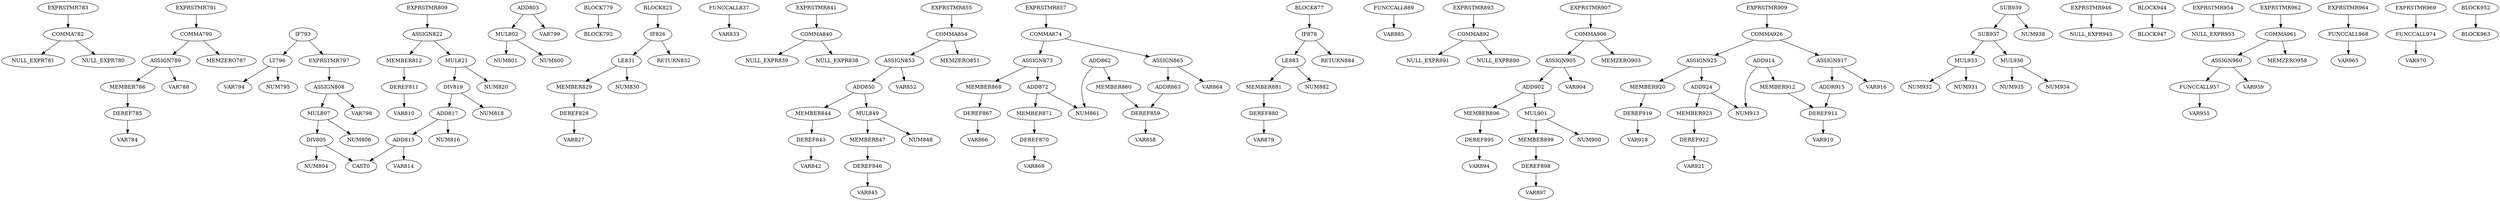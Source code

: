 digraph A { 
COMMA782 -> NULL_EXPR781
COMMA782 -> NULL_EXPR780
EXPRSTMR783 -> COMMA782
DEREF785 -> VAR784
MEMBER786 -> DEREF785
ASSIGN789 -> MEMBER786
ASSIGN789 -> VAR788
COMMA790 -> ASSIGN789
COMMA790 -> MEMZERO787
EXPRSTMR791 -> COMMA790
LT796 -> VAR794
LT796 -> NUM795
IF793 -> LT796
MUL802 -> NUM801
MUL802 -> NUM800
ADD803 -> MUL802
ADD803 -> VAR799
DIV805 -> NUM804
DIV805 -> CAST0
MUL807 -> NUM806
MUL807 -> DIV805
ASSIGN808 -> MUL807
ASSIGN808 -> VAR798
EXPRSTMR797 -> ASSIGN808
IF793 -> EXPRSTMR797
DEREF811 -> VAR810
MEMBER812 -> DEREF811
ADD815 -> VAR814
ADD815 -> CAST0
ADD817 -> NUM816
ADD817 -> ADD815
DIV819 -> NUM818
DIV819 -> ADD817
MUL821 -> NUM820
MUL821 -> DIV819
ASSIGN822 -> MUL821
ASSIGN822 -> MEMBER812
EXPRSTMR809 -> ASSIGN822
BLOCK779 -> BLOCK792
DEREF828 -> VAR827
MEMBER829 -> DEREF828
LE831 -> MEMBER829
LE831 -> NUM830
IF826 -> LE831
FUNCCALL837 -> VAR833
IF826 -> RETURN832
COMMA840 -> NULL_EXPR839
COMMA840 -> NULL_EXPR838
EXPRSTMR841 -> COMMA840
DEREF843 -> VAR842
MEMBER844 -> DEREF843
DEREF846 -> VAR845
MEMBER847 -> DEREF846
MUL849 -> NUM848
MUL849 -> MEMBER847
ADD850 -> MUL849
ADD850 -> MEMBER844
ASSIGN853 -> ADD850
ASSIGN853 -> VAR852
COMMA854 -> ASSIGN853
COMMA854 -> MEMZERO851
EXPRSTMR855 -> COMMA854
DEREF859 -> VAR858
MEMBER860 -> DEREF859
ADD862 -> NUM861
ADD862 -> MEMBER860
ADDR863 -> DEREF859
ASSIGN865 -> ADDR863
ASSIGN865 -> VAR864
DEREF867 -> VAR866
MEMBER868 -> DEREF867
DEREF870 -> VAR869
MEMBER871 -> DEREF870
ADD872 -> NUM861
ADD872 -> MEMBER871
ASSIGN873 -> ADD872
ASSIGN873 -> MEMBER868
COMMA874 -> ASSIGN873
COMMA874 -> ASSIGN865
EXPRSTMR857 -> COMMA874
BLOCK825 -> IF826
DEREF880 -> VAR879
MEMBER881 -> DEREF880
LE883 -> MEMBER881
LE883 -> NUM882
IF878 -> LE883
FUNCCALL889 -> VAR885
IF878 -> RETURN884
COMMA892 -> NULL_EXPR891
COMMA892 -> NULL_EXPR890
EXPRSTMR893 -> COMMA892
DEREF895 -> VAR894
MEMBER896 -> DEREF895
DEREF898 -> VAR897
MEMBER899 -> DEREF898
MUL901 -> NUM900
MUL901 -> MEMBER899
ADD902 -> MUL901
ADD902 -> MEMBER896
ASSIGN905 -> ADD902
ASSIGN905 -> VAR904
COMMA906 -> ASSIGN905
COMMA906 -> MEMZERO903
EXPRSTMR907 -> COMMA906
DEREF911 -> VAR910
MEMBER912 -> DEREF911
ADD914 -> NUM913
ADD914 -> MEMBER912
ADDR915 -> DEREF911
ASSIGN917 -> ADDR915
ASSIGN917 -> VAR916
DEREF919 -> VAR918
MEMBER920 -> DEREF919
DEREF922 -> VAR921
MEMBER923 -> DEREF922
ADD924 -> NUM913
ADD924 -> MEMBER923
ASSIGN925 -> ADD924
ASSIGN925 -> MEMBER920
COMMA926 -> ASSIGN925
COMMA926 -> ASSIGN917
EXPRSTMR909 -> COMMA926
BLOCK877 -> IF878
MUL933 -> NUM932
MUL933 -> NUM931
MUL936 -> NUM935
MUL936 -> NUM934
SUB937 -> MUL936
SUB937 -> MUL933
SUB939 -> NUM938
SUB939 -> SUB937
EXPRSTMR946 -> NULL_EXPR945
BLOCK944 -> BLOCK947
EXPRSTMR954 -> NULL_EXPR953
FUNCCALL957 -> VAR955
ASSIGN960 -> FUNCCALL957
ASSIGN960 -> VAR959
COMMA961 -> ASSIGN960
COMMA961 -> MEMZERO958
EXPRSTMR962 -> COMMA961
FUNCCALL968 -> VAR965
EXPRSTMR964 -> FUNCCALL968
FUNCCALL974 -> VAR970
EXPRSTMR969 -> FUNCCALL974
BLOCK952 -> BLOCK963
}
